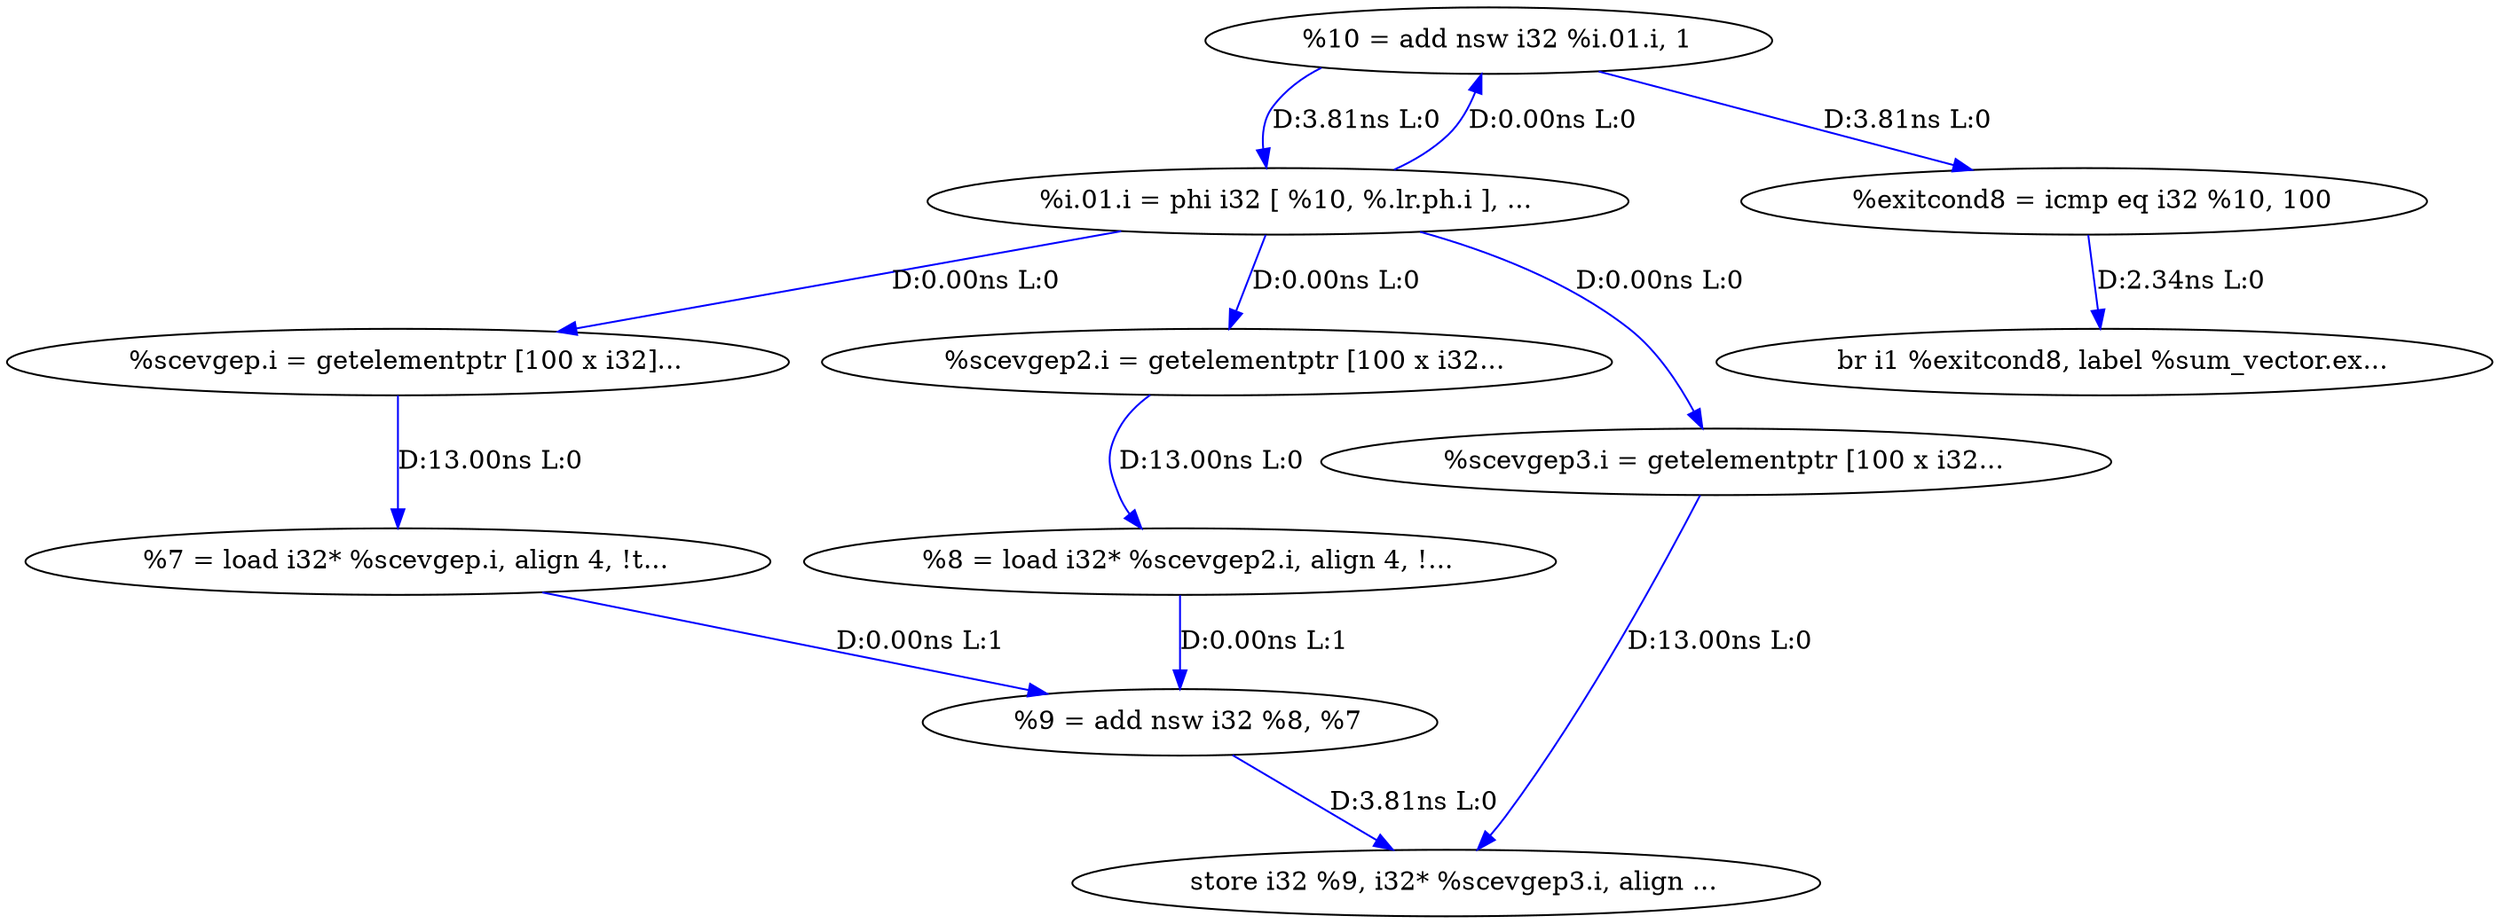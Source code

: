 digraph {
Node0xadcd420[label="  %10 = add nsw i32 %i.01.i, 1"];
Node0xadccf20[label="  %i.01.i = phi i32 [ %10, %.lr.ph.i ], ..."];
Node0xadccf20 -> Node0xadcd420[label="D:0.00ns L:0",color=blue];
Node0xadcd100[label="  %scevgep.i = getelementptr [100 x i32]..."];
Node0xadccf20 -> Node0xadcd100[label="D:0.00ns L:0",color=blue];
Node0xadcd060[label="  %scevgep2.i = getelementptr [100 x i32..."];
Node0xadccf20 -> Node0xadcd060[label="D:0.00ns L:0",color=blue];
Node0xadccfc0[label="  %scevgep3.i = getelementptr [100 x i32..."];
Node0xadccf20 -> Node0xadccfc0[label="D:0.00ns L:0",color=blue];
Node0xadcd380[label="  store i32 %9, i32* %scevgep3.i, align ..."];
Node0xadccfc0 -> Node0xadcd380[label="D:13.00ns L:0",color=blue];
Node0xadcd240[label="  %8 = load i32* %scevgep2.i, align 4, !..."];
Node0xadcd060 -> Node0xadcd240[label="D:13.00ns L:0",color=blue];
Node0xadcd1a0[label="  %7 = load i32* %scevgep.i, align 4, !t..."];
Node0xadcd100 -> Node0xadcd1a0[label="D:13.00ns L:0",color=blue];
Node0xadcd2e0[label="  %9 = add nsw i32 %8, %7"];
Node0xadcd1a0 -> Node0xadcd2e0[label="D:0.00ns L:1",color=blue];
Node0xadcd240 -> Node0xadcd2e0[label="D:0.00ns L:1",color=blue];
Node0xadcd2e0 -> Node0xadcd380[label="D:3.81ns L:0",color=blue];
Node0xadcd4c0[label="  %exitcond8 = icmp eq i32 %10, 100"];
Node0xadcd420 -> Node0xadcd4c0[label="D:3.81ns L:0",color=blue];
Node0xadcd420 -> Node0xadccf20[label="D:3.81ns L:0",color=blue];
Node0xadcd560[label="  br i1 %exitcond8, label %sum_vector.ex..."];
Node0xadcd4c0 -> Node0xadcd560[label="D:2.34ns L:0",color=blue];
}
